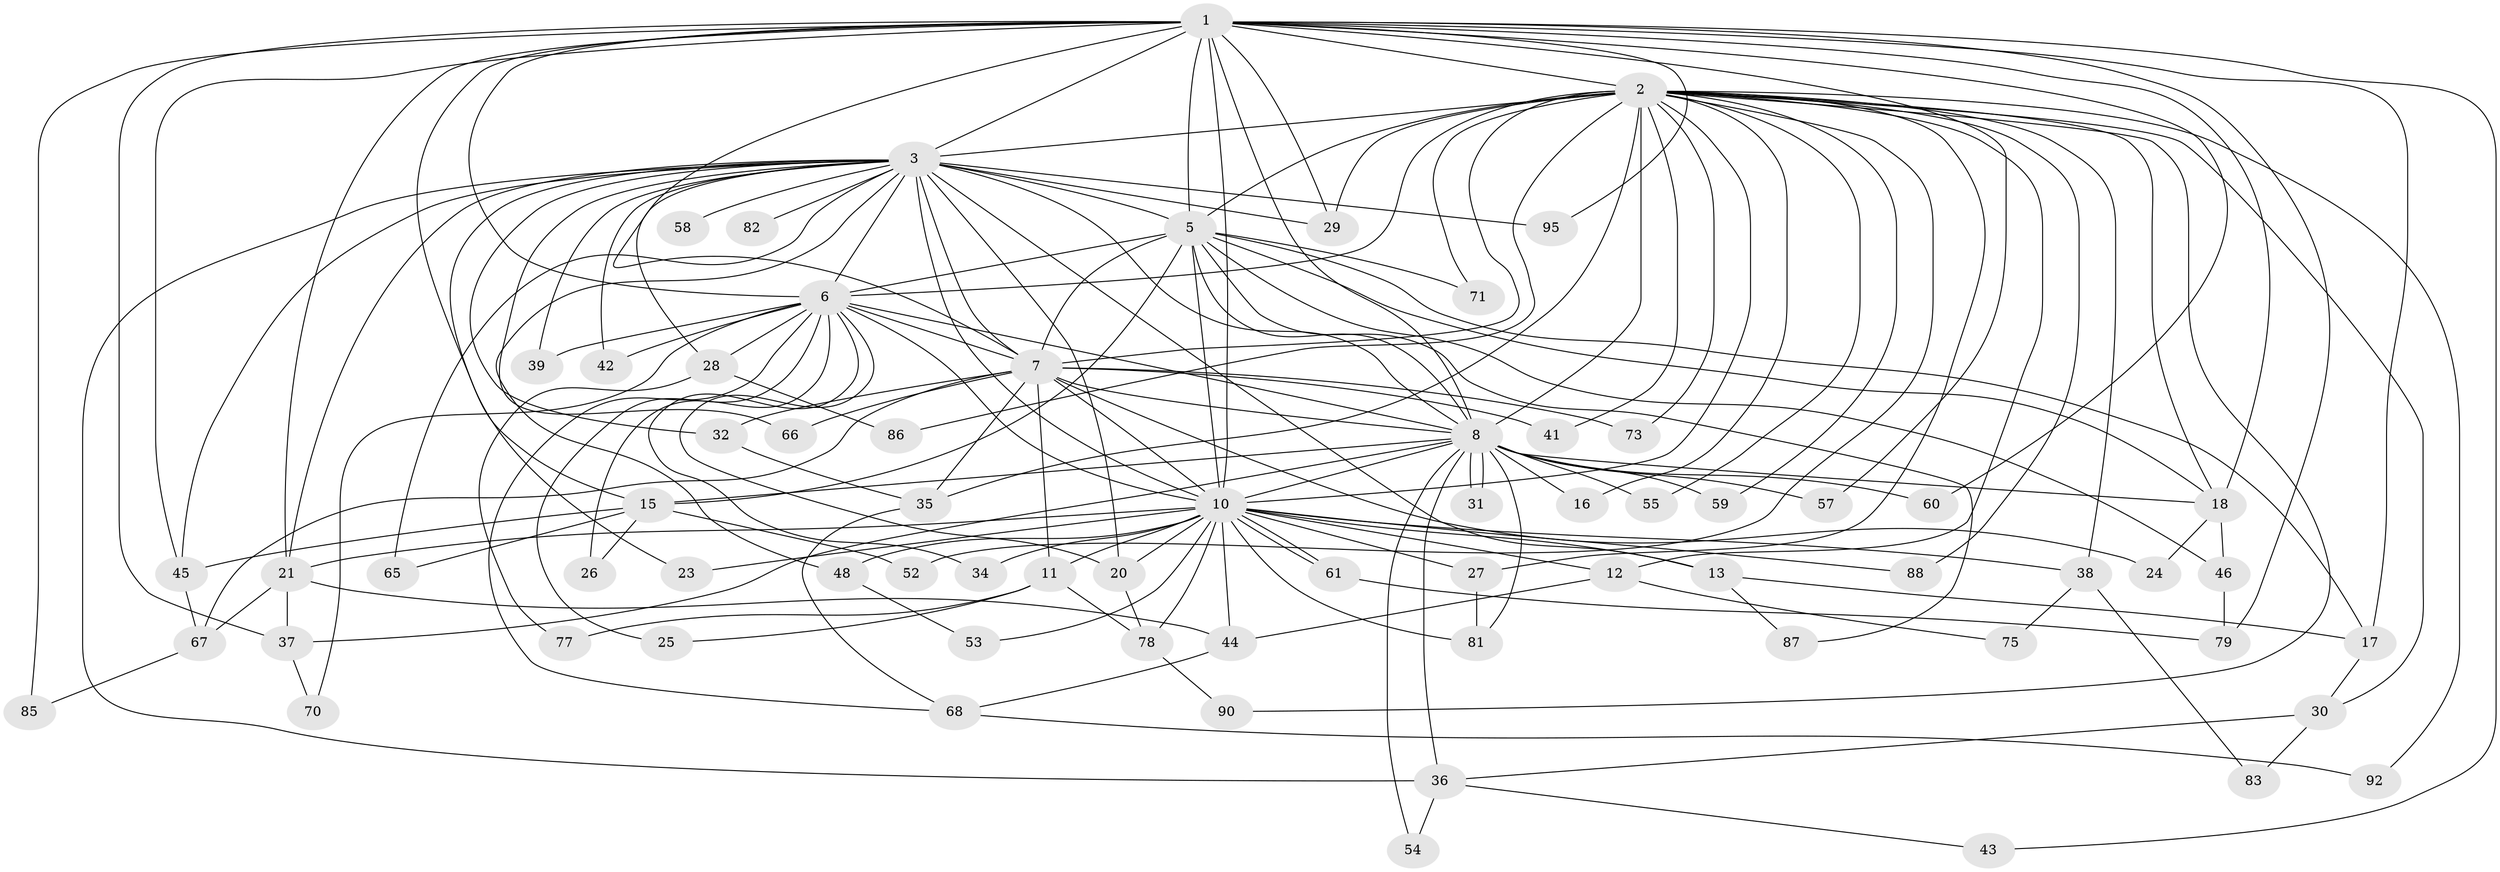 // Generated by graph-tools (version 1.1) at 2025/23/03/03/25 07:23:38]
// undirected, 70 vertices, 167 edges
graph export_dot {
graph [start="1"]
  node [color=gray90,style=filled];
  1 [super="+19"];
  2 [super="+4"];
  3 [super="+9"];
  5 [super="+80"];
  6 [super="+14"];
  7 [super="+40"];
  8 [super="+50"];
  10 [super="+93"];
  11 [super="+89"];
  12;
  13;
  15 [super="+22"];
  16;
  17;
  18 [super="+33"];
  20 [super="+62"];
  21 [super="+47"];
  23;
  24;
  25;
  26;
  27;
  28 [super="+63"];
  29 [super="+84"];
  30;
  31;
  32;
  34;
  35 [super="+49"];
  36 [super="+74"];
  37 [super="+56"];
  38 [super="+51"];
  39;
  41;
  42;
  43;
  44 [super="+69"];
  45 [super="+64"];
  46;
  48;
  52;
  53;
  54;
  55;
  57;
  58;
  59;
  60;
  61;
  65;
  66;
  67 [super="+72"];
  68 [super="+76"];
  70;
  71;
  73;
  75;
  77;
  78;
  79 [super="+94"];
  81 [super="+91"];
  82;
  83;
  85;
  86;
  87;
  88;
  90;
  92;
  95;
  1 -- 2 [weight=2];
  1 -- 3 [weight=2];
  1 -- 5;
  1 -- 6;
  1 -- 7;
  1 -- 8;
  1 -- 10 [weight=2];
  1 -- 15;
  1 -- 17;
  1 -- 21;
  1 -- 29;
  1 -- 37;
  1 -- 43;
  1 -- 57;
  1 -- 60;
  1 -- 79;
  1 -- 85;
  1 -- 95;
  1 -- 18;
  1 -- 45;
  2 -- 3 [weight=4];
  2 -- 5 [weight=2];
  2 -- 6 [weight=3];
  2 -- 7 [weight=2];
  2 -- 8 [weight=2];
  2 -- 10 [weight=2];
  2 -- 12;
  2 -- 16;
  2 -- 41;
  2 -- 52;
  2 -- 88;
  2 -- 92;
  2 -- 71;
  2 -- 73;
  2 -- 18;
  2 -- 86;
  2 -- 90;
  2 -- 27;
  2 -- 29;
  2 -- 30;
  2 -- 35;
  2 -- 38 [weight=2];
  2 -- 55;
  2 -- 59;
  3 -- 5 [weight=2];
  3 -- 6 [weight=2];
  3 -- 7 [weight=2];
  3 -- 8 [weight=2];
  3 -- 10 [weight=3];
  3 -- 20;
  3 -- 23;
  3 -- 28;
  3 -- 36;
  3 -- 39;
  3 -- 48;
  3 -- 65;
  3 -- 82 [weight=2];
  3 -- 66;
  3 -- 13;
  3 -- 95;
  3 -- 32;
  3 -- 42;
  3 -- 45;
  3 -- 58;
  3 -- 29;
  3 -- 21;
  5 -- 6;
  5 -- 7;
  5 -- 8;
  5 -- 10;
  5 -- 15;
  5 -- 18;
  5 -- 46;
  5 -- 71;
  5 -- 87;
  5 -- 17;
  6 -- 7;
  6 -- 8;
  6 -- 10;
  6 -- 25;
  6 -- 28 [weight=2];
  6 -- 34;
  6 -- 42;
  6 -- 70;
  6 -- 39;
  6 -- 26;
  6 -- 20;
  6 -- 68;
  7 -- 8;
  7 -- 10 [weight=2];
  7 -- 11;
  7 -- 24;
  7 -- 32;
  7 -- 66;
  7 -- 73;
  7 -- 41;
  7 -- 67;
  7 -- 35;
  8 -- 10;
  8 -- 16;
  8 -- 31;
  8 -- 31;
  8 -- 36;
  8 -- 54;
  8 -- 55;
  8 -- 57;
  8 -- 59;
  8 -- 60;
  8 -- 18;
  8 -- 15;
  8 -- 81;
  8 -- 37;
  10 -- 11;
  10 -- 12;
  10 -- 13;
  10 -- 20;
  10 -- 21;
  10 -- 23;
  10 -- 27;
  10 -- 34;
  10 -- 38;
  10 -- 44;
  10 -- 48;
  10 -- 53;
  10 -- 61;
  10 -- 61;
  10 -- 78;
  10 -- 81;
  10 -- 88;
  11 -- 25;
  11 -- 77;
  11 -- 78;
  12 -- 75;
  12 -- 44;
  13 -- 17;
  13 -- 87;
  15 -- 26;
  15 -- 52;
  15 -- 65;
  15 -- 45;
  17 -- 30;
  18 -- 24;
  18 -- 46;
  20 -- 78;
  21 -- 37;
  21 -- 44;
  21 -- 67;
  27 -- 81;
  28 -- 77;
  28 -- 86;
  30 -- 83;
  30 -- 36;
  32 -- 35;
  35 -- 68;
  36 -- 43;
  36 -- 54;
  37 -- 70;
  38 -- 75;
  38 -- 83;
  44 -- 68;
  45 -- 67;
  46 -- 79;
  48 -- 53;
  61 -- 79;
  67 -- 85;
  68 -- 92;
  78 -- 90;
}
